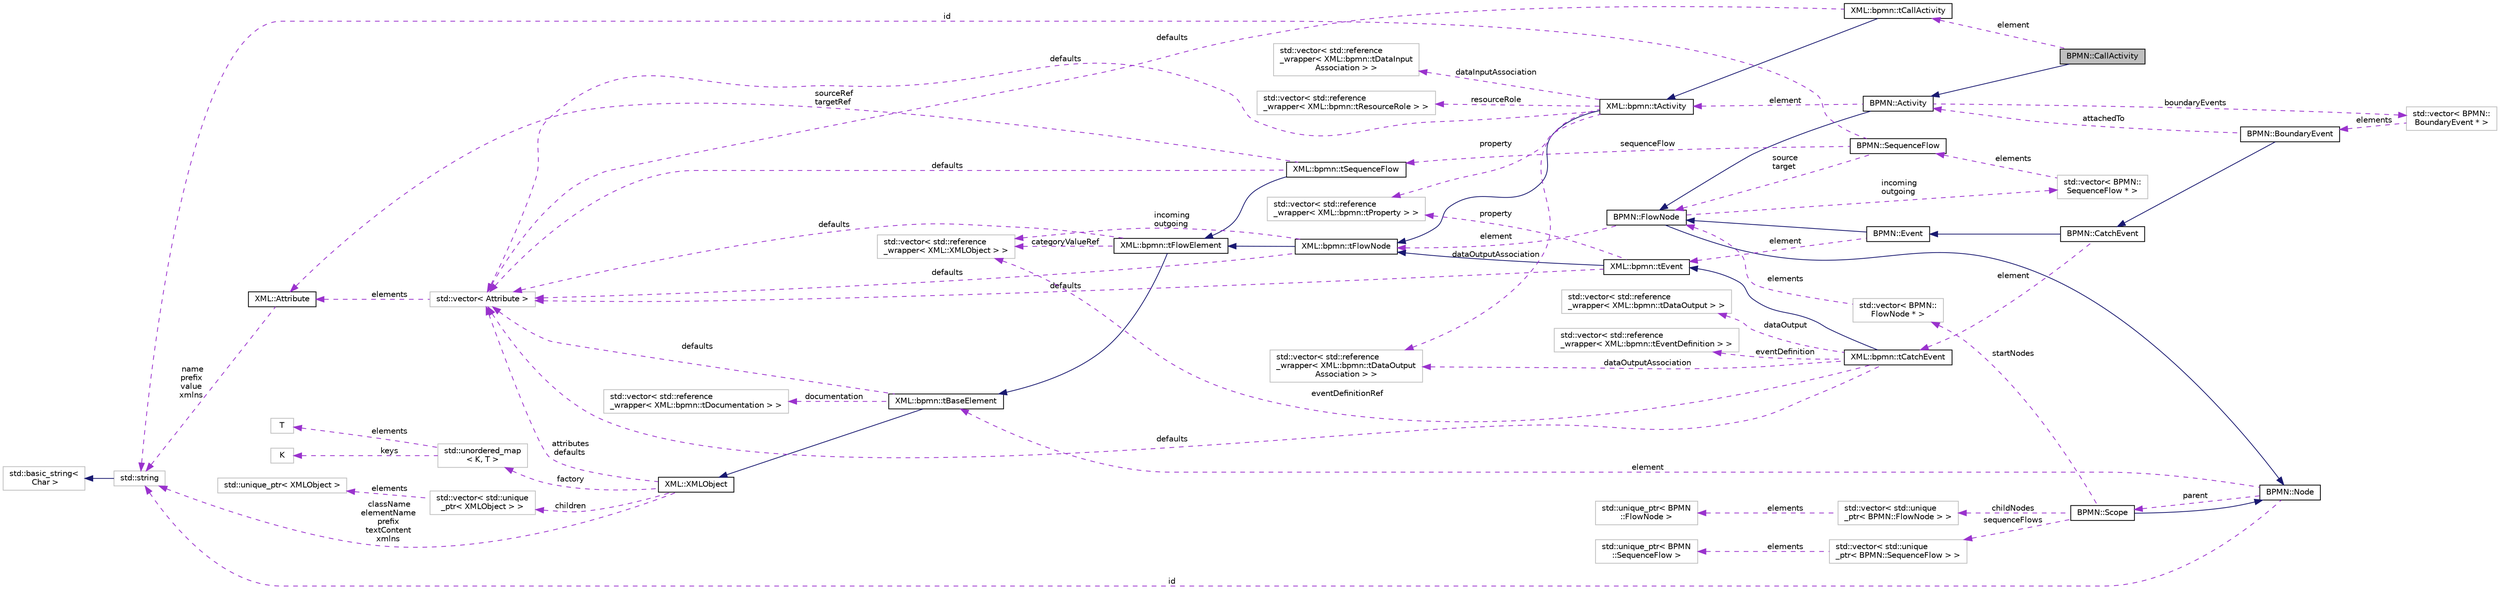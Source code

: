 digraph "BPMN::CallActivity"
{
 // LATEX_PDF_SIZE
  edge [fontname="Helvetica",fontsize="10",labelfontname="Helvetica",labelfontsize="10"];
  node [fontname="Helvetica",fontsize="10",shape=record];
  rankdir="LR";
  Node1 [label="BPMN::CallActivity",height=0.2,width=0.4,color="black", fillcolor="grey75", style="filled", fontcolor="black",tooltip=" "];
  Node2 -> Node1 [dir="back",color="midnightblue",fontsize="10",style="solid",fontname="Helvetica"];
  Node2 [label="BPMN::Activity",height=0.2,width=0.4,color="black", fillcolor="white", style="filled",URL="$classBPMN_1_1Activity.html",tooltip=" "];
  Node3 -> Node2 [dir="back",color="midnightblue",fontsize="10",style="solid",fontname="Helvetica"];
  Node3 [label="BPMN::FlowNode",height=0.2,width=0.4,color="black", fillcolor="white", style="filled",URL="$classBPMN_1_1FlowNode.html",tooltip=" "];
  Node4 -> Node3 [dir="back",color="midnightblue",fontsize="10",style="solid",fontname="Helvetica"];
  Node4 [label="BPMN::Node",height=0.2,width=0.4,color="black", fillcolor="white", style="filled",URL="$classBPMN_1_1Node.html",tooltip="Represents a node in a BPMN process."];
  Node5 -> Node4 [dir="back",color="darkorchid3",fontsize="10",style="dashed",label=" element" ,fontname="Helvetica"];
  Node5 [label="XML::bpmn::tBaseElement",height=0.2,width=0.4,color="black", fillcolor="white", style="filled",URL="$classXML_1_1bpmn_1_1tBaseElement.html",tooltip=" "];
  Node6 -> Node5 [dir="back",color="midnightblue",fontsize="10",style="solid",fontname="Helvetica"];
  Node6 [label="XML::XMLObject",height=0.2,width=0.4,color="black", fillcolor="white", style="filled",URL="$classXML_1_1XMLObject.html",tooltip=" "];
  Node7 -> Node6 [dir="back",color="darkorchid3",fontsize="10",style="dashed",label=" attributes\ndefaults" ,fontname="Helvetica"];
  Node7 [label="std::vector\< Attribute \>",height=0.2,width=0.4,color="grey75", fillcolor="white", style="filled",tooltip=" "];
  Node8 -> Node7 [dir="back",color="darkorchid3",fontsize="10",style="dashed",label=" elements" ,fontname="Helvetica"];
  Node8 [label="XML::Attribute",height=0.2,width=0.4,color="black", fillcolor="white", style="filled",URL="$structXML_1_1Attribute.html",tooltip=" "];
  Node9 -> Node8 [dir="back",color="darkorchid3",fontsize="10",style="dashed",label=" name\nprefix\nvalue\nxmlns" ,fontname="Helvetica"];
  Node9 [label="std::string",height=0.2,width=0.4,color="grey75", fillcolor="white", style="filled",tooltip=" "];
  Node10 -> Node9 [dir="back",color="midnightblue",fontsize="10",style="solid",fontname="Helvetica"];
  Node10 [label="std::basic_string\<\l Char \>",height=0.2,width=0.4,color="grey75", fillcolor="white", style="filled",tooltip=" "];
  Node9 -> Node6 [dir="back",color="darkorchid3",fontsize="10",style="dashed",label=" className\nelementName\nprefix\ntextContent\nxmlns" ,fontname="Helvetica"];
  Node11 -> Node6 [dir="back",color="darkorchid3",fontsize="10",style="dashed",label=" children" ,fontname="Helvetica"];
  Node11 [label="std::vector\< std::unique\l_ptr\< XMLObject \> \>",height=0.2,width=0.4,color="grey75", fillcolor="white", style="filled",tooltip=" "];
  Node12 -> Node11 [dir="back",color="darkorchid3",fontsize="10",style="dashed",label=" elements" ,fontname="Helvetica"];
  Node12 [label="std::unique_ptr\< XMLObject \>",height=0.2,width=0.4,color="grey75", fillcolor="white", style="filled",tooltip=" "];
  Node13 -> Node6 [dir="back",color="darkorchid3",fontsize="10",style="dashed",label=" factory" ,fontname="Helvetica"];
  Node13 [label="std::unordered_map\l\< K, T \>",height=0.2,width=0.4,color="grey75", fillcolor="white", style="filled",tooltip=" "];
  Node14 -> Node13 [dir="back",color="darkorchid3",fontsize="10",style="dashed",label=" keys" ,fontname="Helvetica"];
  Node14 [label="K",height=0.2,width=0.4,color="grey75", fillcolor="white", style="filled",tooltip=" "];
  Node15 -> Node13 [dir="back",color="darkorchid3",fontsize="10",style="dashed",label=" elements" ,fontname="Helvetica"];
  Node15 [label="T",height=0.2,width=0.4,color="grey75", fillcolor="white", style="filled",tooltip=" "];
  Node16 -> Node5 [dir="back",color="darkorchid3",fontsize="10",style="dashed",label=" documentation" ,fontname="Helvetica"];
  Node16 [label="std::vector\< std::reference\l_wrapper\< XML::bpmn::tDocumentation \> \>",height=0.2,width=0.4,color="grey75", fillcolor="white", style="filled",tooltip=" "];
  Node7 -> Node5 [dir="back",color="darkorchid3",fontsize="10",style="dashed",label=" defaults" ,fontname="Helvetica"];
  Node17 -> Node4 [dir="back",color="darkorchid3",fontsize="10",style="dashed",label=" parent" ,fontname="Helvetica"];
  Node17 [label="BPMN::Scope",height=0.2,width=0.4,color="black", fillcolor="white", style="filled",URL="$classBPMN_1_1Scope.html",tooltip=" "];
  Node4 -> Node17 [dir="back",color="midnightblue",fontsize="10",style="solid",fontname="Helvetica"];
  Node18 -> Node17 [dir="back",color="darkorchid3",fontsize="10",style="dashed",label=" childNodes" ,fontname="Helvetica"];
  Node18 [label="std::vector\< std::unique\l_ptr\< BPMN::FlowNode \> \>",height=0.2,width=0.4,color="grey75", fillcolor="white", style="filled",tooltip=" "];
  Node19 -> Node18 [dir="back",color="darkorchid3",fontsize="10",style="dashed",label=" elements" ,fontname="Helvetica"];
  Node19 [label="std::unique_ptr\< BPMN\l::FlowNode \>",height=0.2,width=0.4,color="grey75", fillcolor="white", style="filled",tooltip=" "];
  Node20 -> Node17 [dir="back",color="darkorchid3",fontsize="10",style="dashed",label=" startNodes" ,fontname="Helvetica"];
  Node20 [label="std::vector\< BPMN::\lFlowNode * \>",height=0.2,width=0.4,color="grey75", fillcolor="white", style="filled",tooltip=" "];
  Node3 -> Node20 [dir="back",color="darkorchid3",fontsize="10",style="dashed",label=" elements" ,fontname="Helvetica"];
  Node21 -> Node17 [dir="back",color="darkorchid3",fontsize="10",style="dashed",label=" sequenceFlows" ,fontname="Helvetica"];
  Node21 [label="std::vector\< std::unique\l_ptr\< BPMN::SequenceFlow \> \>",height=0.2,width=0.4,color="grey75", fillcolor="white", style="filled",tooltip=" "];
  Node22 -> Node21 [dir="back",color="darkorchid3",fontsize="10",style="dashed",label=" elements" ,fontname="Helvetica"];
  Node22 [label="std::unique_ptr\< BPMN\l::SequenceFlow \>",height=0.2,width=0.4,color="grey75", fillcolor="white", style="filled",tooltip=" "];
  Node9 -> Node4 [dir="back",color="darkorchid3",fontsize="10",style="dashed",label=" id" ,fontname="Helvetica"];
  Node23 -> Node3 [dir="back",color="darkorchid3",fontsize="10",style="dashed",label=" incoming\noutgoing" ,fontname="Helvetica"];
  Node23 [label="std::vector\< BPMN::\lSequenceFlow * \>",height=0.2,width=0.4,color="grey75", fillcolor="white", style="filled",tooltip=" "];
  Node24 -> Node23 [dir="back",color="darkorchid3",fontsize="10",style="dashed",label=" elements" ,fontname="Helvetica"];
  Node24 [label="BPMN::SequenceFlow",height=0.2,width=0.4,color="black", fillcolor="white", style="filled",URL="$classBPMN_1_1SequenceFlow.html",tooltip="Represents a sequence flow in a BPMN process."];
  Node3 -> Node24 [dir="back",color="darkorchid3",fontsize="10",style="dashed",label=" source\ntarget" ,fontname="Helvetica"];
  Node25 -> Node24 [dir="back",color="darkorchid3",fontsize="10",style="dashed",label=" sequenceFlow" ,fontname="Helvetica"];
  Node25 [label="XML::bpmn::tSequenceFlow",height=0.2,width=0.4,color="black", fillcolor="white", style="filled",URL="$classXML_1_1bpmn_1_1tSequenceFlow.html",tooltip=" "];
  Node26 -> Node25 [dir="back",color="midnightblue",fontsize="10",style="solid",fontname="Helvetica"];
  Node26 [label="XML::bpmn::tFlowElement",height=0.2,width=0.4,color="black", fillcolor="white", style="filled",URL="$classXML_1_1bpmn_1_1tFlowElement.html",tooltip=" "];
  Node5 -> Node26 [dir="back",color="midnightblue",fontsize="10",style="solid",fontname="Helvetica"];
  Node7 -> Node26 [dir="back",color="darkorchid3",fontsize="10",style="dashed",label=" defaults" ,fontname="Helvetica"];
  Node27 -> Node26 [dir="back",color="darkorchid3",fontsize="10",style="dashed",label=" categoryValueRef" ,fontname="Helvetica"];
  Node27 [label="std::vector\< std::reference\l_wrapper\< XML::XMLObject \> \>",height=0.2,width=0.4,color="grey75", fillcolor="white", style="filled",tooltip=" "];
  Node8 -> Node25 [dir="back",color="darkorchid3",fontsize="10",style="dashed",label=" sourceRef\ntargetRef" ,fontname="Helvetica"];
  Node7 -> Node25 [dir="back",color="darkorchid3",fontsize="10",style="dashed",label=" defaults" ,fontname="Helvetica"];
  Node9 -> Node24 [dir="back",color="darkorchid3",fontsize="10",style="dashed",label=" id" ,fontname="Helvetica"];
  Node28 -> Node3 [dir="back",color="darkorchid3",fontsize="10",style="dashed",label=" element" ,fontname="Helvetica"];
  Node28 [label="XML::bpmn::tFlowNode",height=0.2,width=0.4,color="black", fillcolor="white", style="filled",URL="$classXML_1_1bpmn_1_1tFlowNode.html",tooltip=" "];
  Node26 -> Node28 [dir="back",color="midnightblue",fontsize="10",style="solid",fontname="Helvetica"];
  Node7 -> Node28 [dir="back",color="darkorchid3",fontsize="10",style="dashed",label=" defaults" ,fontname="Helvetica"];
  Node27 -> Node28 [dir="back",color="darkorchid3",fontsize="10",style="dashed",label=" incoming\noutgoing" ,fontname="Helvetica"];
  Node29 -> Node2 [dir="back",color="darkorchid3",fontsize="10",style="dashed",label=" element" ,fontname="Helvetica"];
  Node29 [label="XML::bpmn::tActivity",height=0.2,width=0.4,color="black", fillcolor="white", style="filled",URL="$classXML_1_1bpmn_1_1tActivity.html",tooltip=" "];
  Node28 -> Node29 [dir="back",color="midnightblue",fontsize="10",style="solid",fontname="Helvetica"];
  Node30 -> Node29 [dir="back",color="darkorchid3",fontsize="10",style="dashed",label=" property" ,fontname="Helvetica"];
  Node30 [label="std::vector\< std::reference\l_wrapper\< XML::bpmn::tProperty \> \>",height=0.2,width=0.4,color="grey75", fillcolor="white", style="filled",tooltip=" "];
  Node7 -> Node29 [dir="back",color="darkorchid3",fontsize="10",style="dashed",label=" defaults" ,fontname="Helvetica"];
  Node31 -> Node29 [dir="back",color="darkorchid3",fontsize="10",style="dashed",label=" dataOutputAssociation" ,fontname="Helvetica"];
  Node31 [label="std::vector\< std::reference\l_wrapper\< XML::bpmn::tDataOutput\lAssociation \> \>",height=0.2,width=0.4,color="grey75", fillcolor="white", style="filled",tooltip=" "];
  Node32 -> Node29 [dir="back",color="darkorchid3",fontsize="10",style="dashed",label=" dataInputAssociation" ,fontname="Helvetica"];
  Node32 [label="std::vector\< std::reference\l_wrapper\< XML::bpmn::tDataInput\lAssociation \> \>",height=0.2,width=0.4,color="grey75", fillcolor="white", style="filled",tooltip=" "];
  Node33 -> Node29 [dir="back",color="darkorchid3",fontsize="10",style="dashed",label=" resourceRole" ,fontname="Helvetica"];
  Node33 [label="std::vector\< std::reference\l_wrapper\< XML::bpmn::tResourceRole \> \>",height=0.2,width=0.4,color="grey75", fillcolor="white", style="filled",tooltip=" "];
  Node34 -> Node2 [dir="back",color="darkorchid3",fontsize="10",style="dashed",label=" boundaryEvents" ,fontname="Helvetica"];
  Node34 [label="std::vector\< BPMN::\lBoundaryEvent * \>",height=0.2,width=0.4,color="grey75", fillcolor="white", style="filled",tooltip=" "];
  Node35 -> Node34 [dir="back",color="darkorchid3",fontsize="10",style="dashed",label=" elements" ,fontname="Helvetica"];
  Node35 [label="BPMN::BoundaryEvent",height=0.2,width=0.4,color="black", fillcolor="white", style="filled",URL="$classBPMN_1_1BoundaryEvent.html",tooltip="Represents a boundary event attached to an activity in a BPMN process."];
  Node36 -> Node35 [dir="back",color="midnightblue",fontsize="10",style="solid",fontname="Helvetica"];
  Node36 [label="BPMN::CatchEvent",height=0.2,width=0.4,color="black", fillcolor="white", style="filled",URL="$classBPMN_1_1CatchEvent.html",tooltip=" "];
  Node37 -> Node36 [dir="back",color="midnightblue",fontsize="10",style="solid",fontname="Helvetica"];
  Node37 [label="BPMN::Event",height=0.2,width=0.4,color="black", fillcolor="white", style="filled",URL="$classBPMN_1_1Event.html",tooltip=" "];
  Node3 -> Node37 [dir="back",color="midnightblue",fontsize="10",style="solid",fontname="Helvetica"];
  Node38 -> Node37 [dir="back",color="darkorchid3",fontsize="10",style="dashed",label=" element" ,fontname="Helvetica"];
  Node38 [label="XML::bpmn::tEvent",height=0.2,width=0.4,color="black", fillcolor="white", style="filled",URL="$classXML_1_1bpmn_1_1tEvent.html",tooltip=" "];
  Node28 -> Node38 [dir="back",color="midnightblue",fontsize="10",style="solid",fontname="Helvetica"];
  Node30 -> Node38 [dir="back",color="darkorchid3",fontsize="10",style="dashed",label=" property" ,fontname="Helvetica"];
  Node7 -> Node38 [dir="back",color="darkorchid3",fontsize="10",style="dashed",label=" defaults" ,fontname="Helvetica"];
  Node39 -> Node36 [dir="back",color="darkorchid3",fontsize="10",style="dashed",label=" element" ,fontname="Helvetica"];
  Node39 [label="XML::bpmn::tCatchEvent",height=0.2,width=0.4,color="black", fillcolor="white", style="filled",URL="$classXML_1_1bpmn_1_1tCatchEvent.html",tooltip=" "];
  Node38 -> Node39 [dir="back",color="midnightblue",fontsize="10",style="solid",fontname="Helvetica"];
  Node7 -> Node39 [dir="back",color="darkorchid3",fontsize="10",style="dashed",label=" defaults" ,fontname="Helvetica"];
  Node31 -> Node39 [dir="back",color="darkorchid3",fontsize="10",style="dashed",label=" dataOutputAssociation" ,fontname="Helvetica"];
  Node27 -> Node39 [dir="back",color="darkorchid3",fontsize="10",style="dashed",label=" eventDefinitionRef" ,fontname="Helvetica"];
  Node40 -> Node39 [dir="back",color="darkorchid3",fontsize="10",style="dashed",label=" dataOutput" ,fontname="Helvetica"];
  Node40 [label="std::vector\< std::reference\l_wrapper\< XML::bpmn::tDataOutput \> \>",height=0.2,width=0.4,color="grey75", fillcolor="white", style="filled",tooltip=" "];
  Node41 -> Node39 [dir="back",color="darkorchid3",fontsize="10",style="dashed",label=" eventDefinition" ,fontname="Helvetica"];
  Node41 [label="std::vector\< std::reference\l_wrapper\< XML::bpmn::tEventDefinition \> \>",height=0.2,width=0.4,color="grey75", fillcolor="white", style="filled",tooltip=" "];
  Node2 -> Node35 [dir="back",color="darkorchid3",fontsize="10",style="dashed",label=" attachedTo" ,fontname="Helvetica"];
  Node42 -> Node1 [dir="back",color="darkorchid3",fontsize="10",style="dashed",label=" element" ,fontname="Helvetica"];
  Node42 [label="XML::bpmn::tCallActivity",height=0.2,width=0.4,color="black", fillcolor="white", style="filled",URL="$classXML_1_1bpmn_1_1tCallActivity.html",tooltip=" "];
  Node29 -> Node42 [dir="back",color="midnightblue",fontsize="10",style="solid",fontname="Helvetica"];
  Node7 -> Node42 [dir="back",color="darkorchid3",fontsize="10",style="dashed",label=" defaults" ,fontname="Helvetica"];
}
